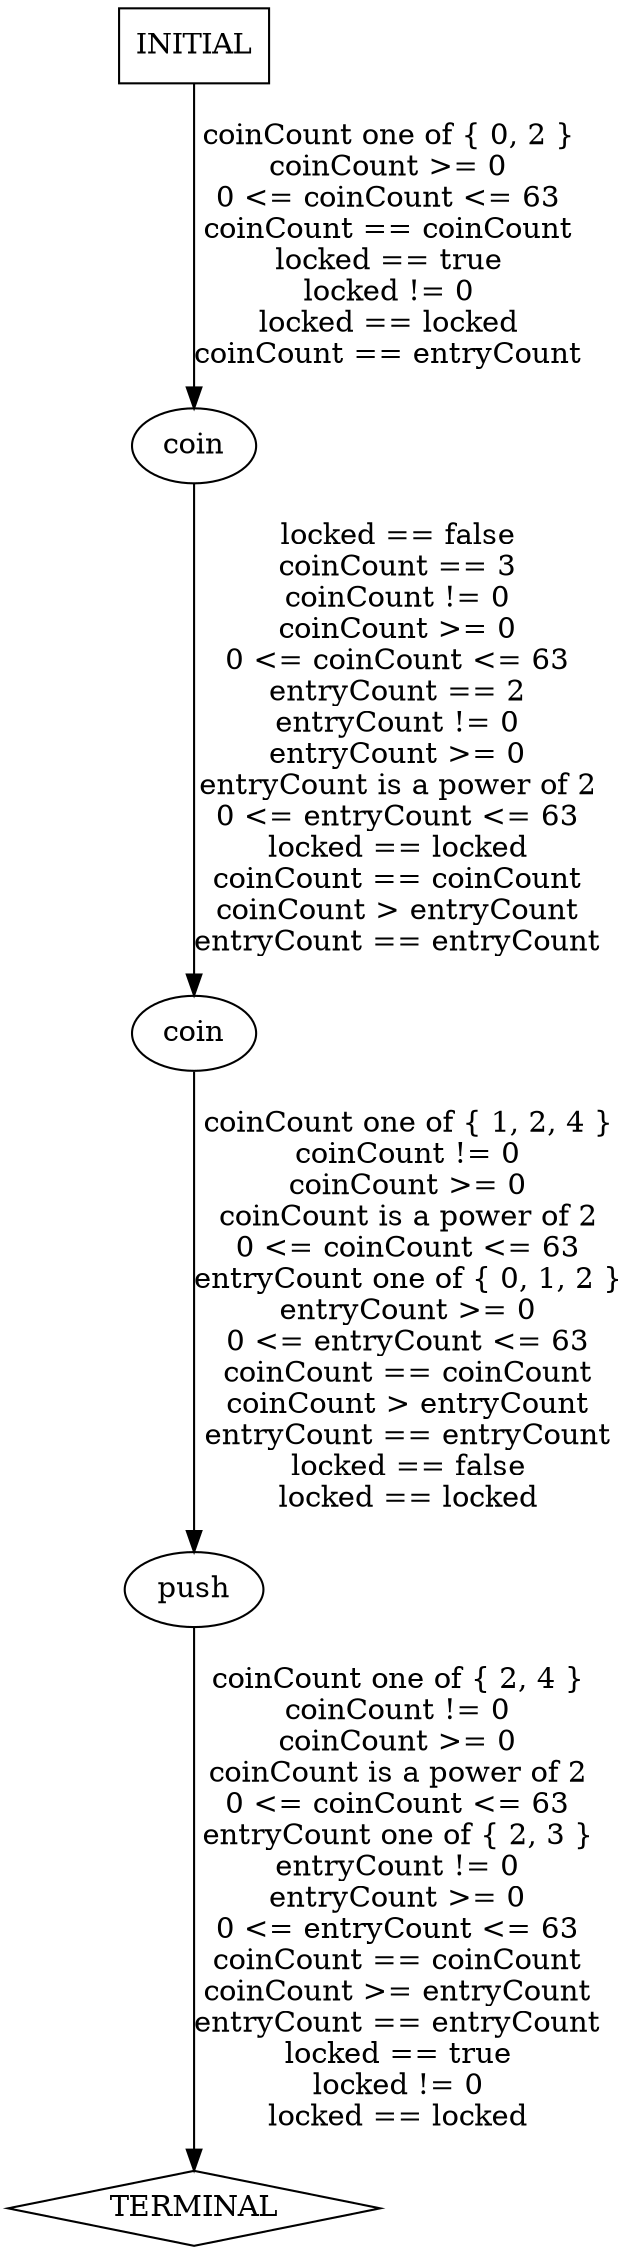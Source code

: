 digraph {
  0 [label="coin"];
  1 [label="coin"];
  2 [label="push"];
  3 [label="TERMINAL",shape=diamond];
  4 [label="INITIAL",shape=box];
0->1 [label="locked == false\ncoinCount == 3\ncoinCount != 0\ncoinCount >= 0\n0 <= coinCount <= 63\nentryCount == 2\nentryCount != 0\nentryCount >= 0\nentryCount is a power of 2\n0 <= entryCount <= 63\nlocked == locked\ncoinCount == coinCount\ncoinCount > entryCount\nentryCount == entryCount",];
1->2 [label="coinCount one of { 1, 2, 4 }\ncoinCount != 0\ncoinCount >= 0\ncoinCount is a power of 2\n0 <= coinCount <= 63\nentryCount one of { 0, 1, 2 }\nentryCount >= 0\n0 <= entryCount <= 63\ncoinCount == coinCount\ncoinCount > entryCount\nentryCount == entryCount\nlocked == false\nlocked == locked",];
2->3 [label="coinCount one of { 2, 4 }\ncoinCount != 0\ncoinCount >= 0\ncoinCount is a power of 2\n0 <= coinCount <= 63\nentryCount one of { 2, 3 }\nentryCount != 0\nentryCount >= 0\n0 <= entryCount <= 63\ncoinCount == coinCount\ncoinCount >= entryCount\nentryCount == entryCount\nlocked == true\nlocked != 0\nlocked == locked",];
4->0 [label="coinCount one of { 0, 2 }\ncoinCount >= 0\n0 <= coinCount <= 63\ncoinCount == coinCount\nlocked == true\nlocked != 0\nlocked == locked\ncoinCount == entryCount",];
} // digraph {
